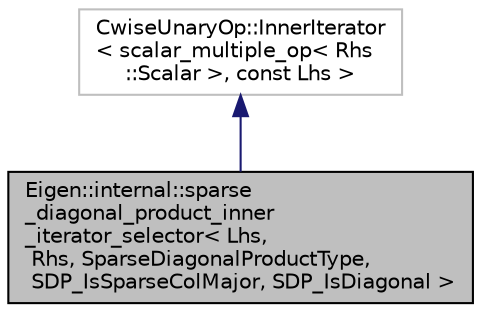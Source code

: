 digraph "Eigen::internal::sparse_diagonal_product_inner_iterator_selector&lt; Lhs, Rhs, SparseDiagonalProductType, SDP_IsSparseColMajor, SDP_IsDiagonal &gt;"
{
  edge [fontname="Helvetica",fontsize="10",labelfontname="Helvetica",labelfontsize="10"];
  node [fontname="Helvetica",fontsize="10",shape=record];
  Node1 [label="Eigen::internal::sparse\l_diagonal_product_inner\l_iterator_selector\< Lhs,\l Rhs, SparseDiagonalProductType,\l SDP_IsSparseColMajor, SDP_IsDiagonal \>",height=0.2,width=0.4,color="black", fillcolor="grey75", style="filled" fontcolor="black"];
  Node2 -> Node1 [dir="back",color="midnightblue",fontsize="10",style="solid",fontname="Helvetica"];
  Node2 [label="CwiseUnaryOp::InnerIterator\l\< scalar_multiple_op\< Rhs\l::Scalar \>, const Lhs \>",height=0.2,width=0.4,color="grey75", fillcolor="white", style="filled"];
}
